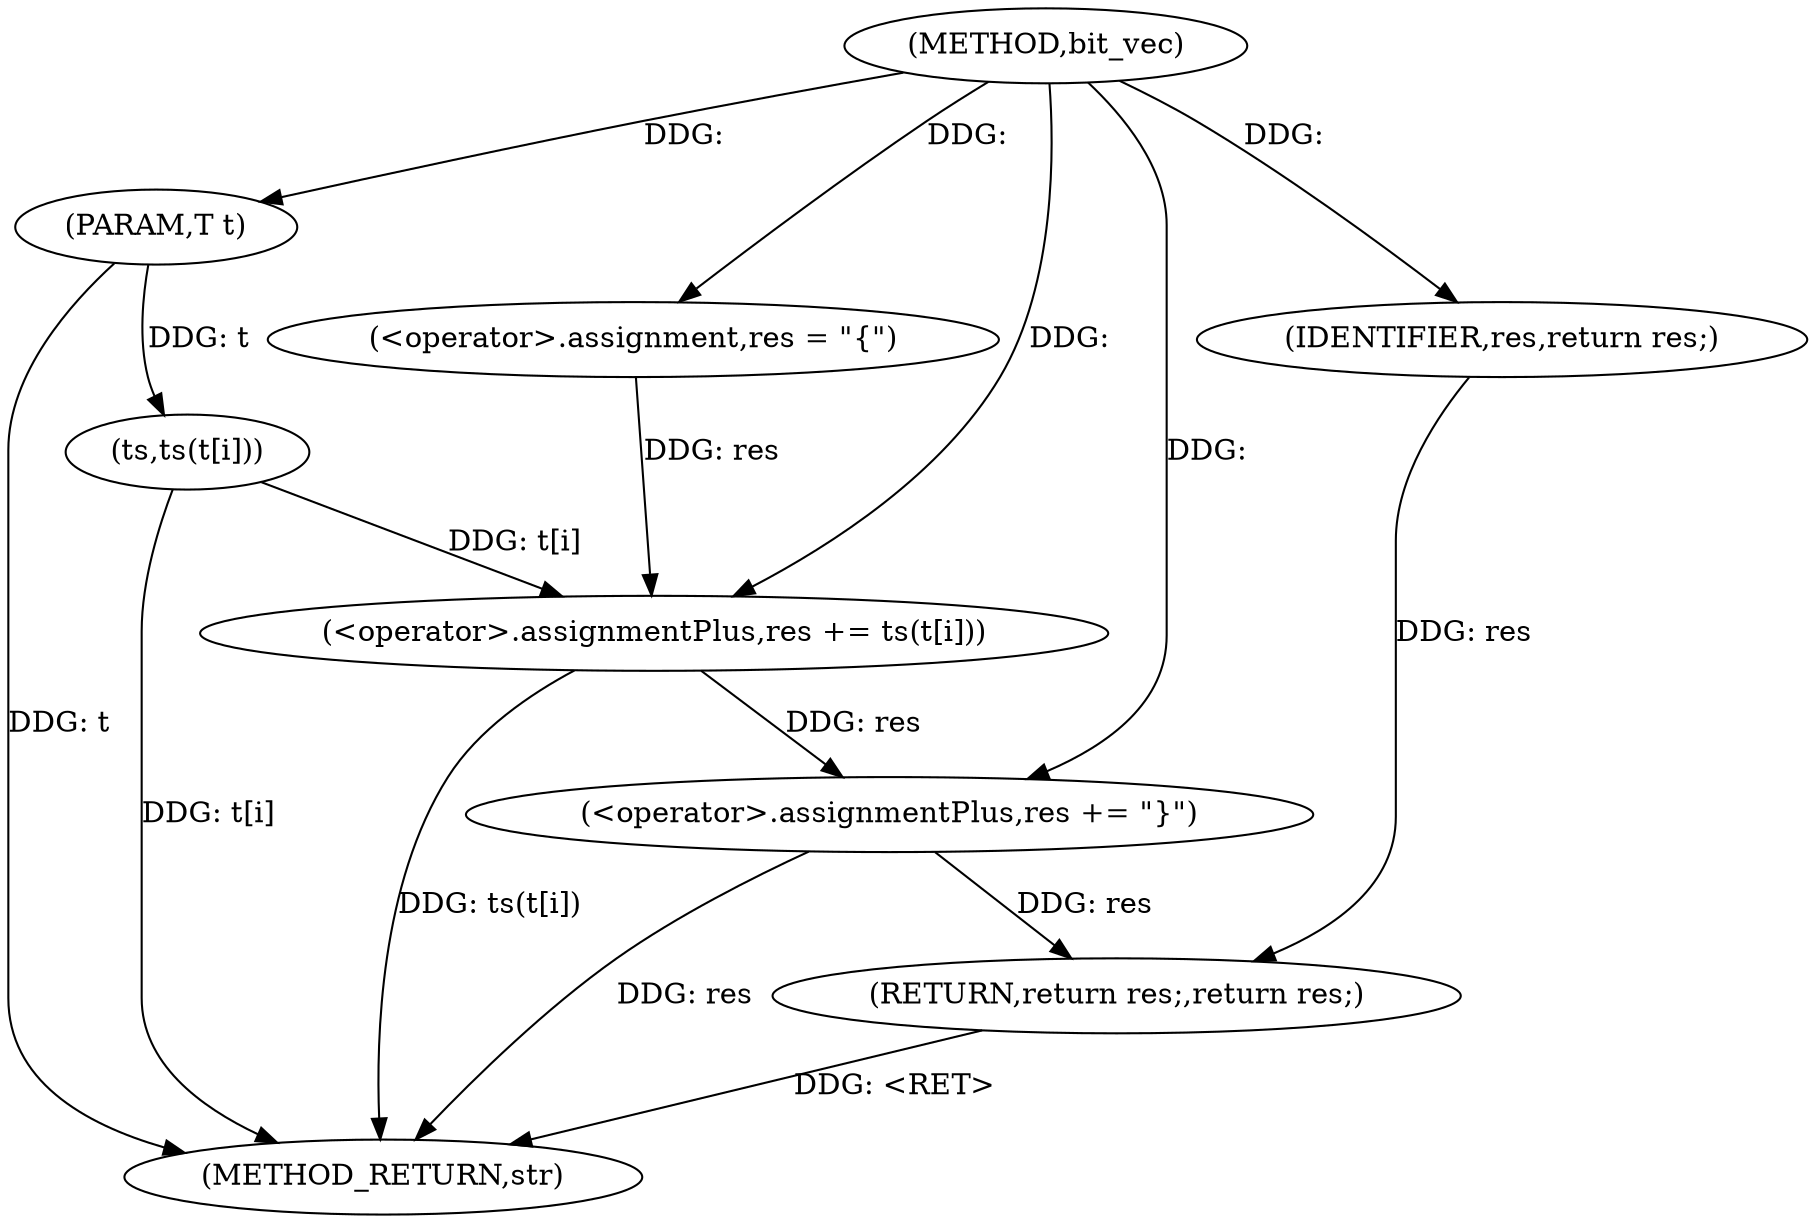 digraph "bit_vec" {  
"1000502" [label = "(METHOD,bit_vec)" ]
"1000520" [label = "(METHOD_RETURN,str)" ]
"1000503" [label = "(PARAM,T t)" ]
"1000506" [label = "(<operator>.assignment,res = \"{\")" ]
"1000509" [label = "(<operator>.assignmentPlus,res += ts(t[i]))" ]
"1000515" [label = "(<operator>.assignmentPlus,res += \"}\")" ]
"1000518" [label = "(RETURN,return res;,return res;)" ]
"1000519" [label = "(IDENTIFIER,res,return res;)" ]
"1000511" [label = "(ts,ts(t[i]))" ]
  "1000518" -> "1000520"  [ label = "DDG: <RET>"] 
  "1000503" -> "1000520"  [ label = "DDG: t"] 
  "1000511" -> "1000520"  [ label = "DDG: t[i]"] 
  "1000509" -> "1000520"  [ label = "DDG: ts(t[i])"] 
  "1000515" -> "1000520"  [ label = "DDG: res"] 
  "1000502" -> "1000503"  [ label = "DDG: "] 
  "1000502" -> "1000506"  [ label = "DDG: "] 
  "1000511" -> "1000509"  [ label = "DDG: t[i]"] 
  "1000502" -> "1000515"  [ label = "DDG: "] 
  "1000519" -> "1000518"  [ label = "DDG: res"] 
  "1000515" -> "1000518"  [ label = "DDG: res"] 
  "1000506" -> "1000509"  [ label = "DDG: res"] 
  "1000502" -> "1000509"  [ label = "DDG: "] 
  "1000509" -> "1000515"  [ label = "DDG: res"] 
  "1000502" -> "1000519"  [ label = "DDG: "] 
  "1000503" -> "1000511"  [ label = "DDG: t"] 
}
